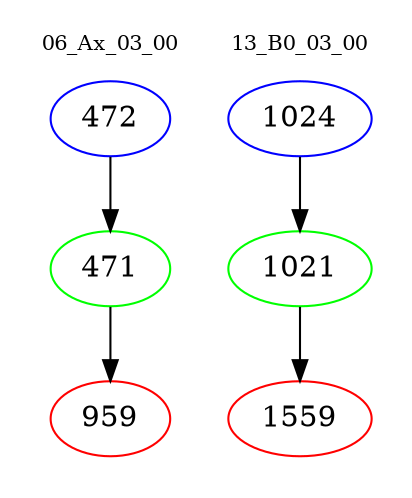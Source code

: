 digraph{
subgraph cluster_0 {
color = white
label = "06_Ax_03_00";
fontsize=10;
T0_472 [label="472", color="blue"]
T0_472 -> T0_471 [color="black"]
T0_471 [label="471", color="green"]
T0_471 -> T0_959 [color="black"]
T0_959 [label="959", color="red"]
}
subgraph cluster_1 {
color = white
label = "13_B0_03_00";
fontsize=10;
T1_1024 [label="1024", color="blue"]
T1_1024 -> T1_1021 [color="black"]
T1_1021 [label="1021", color="green"]
T1_1021 -> T1_1559 [color="black"]
T1_1559 [label="1559", color="red"]
}
}
